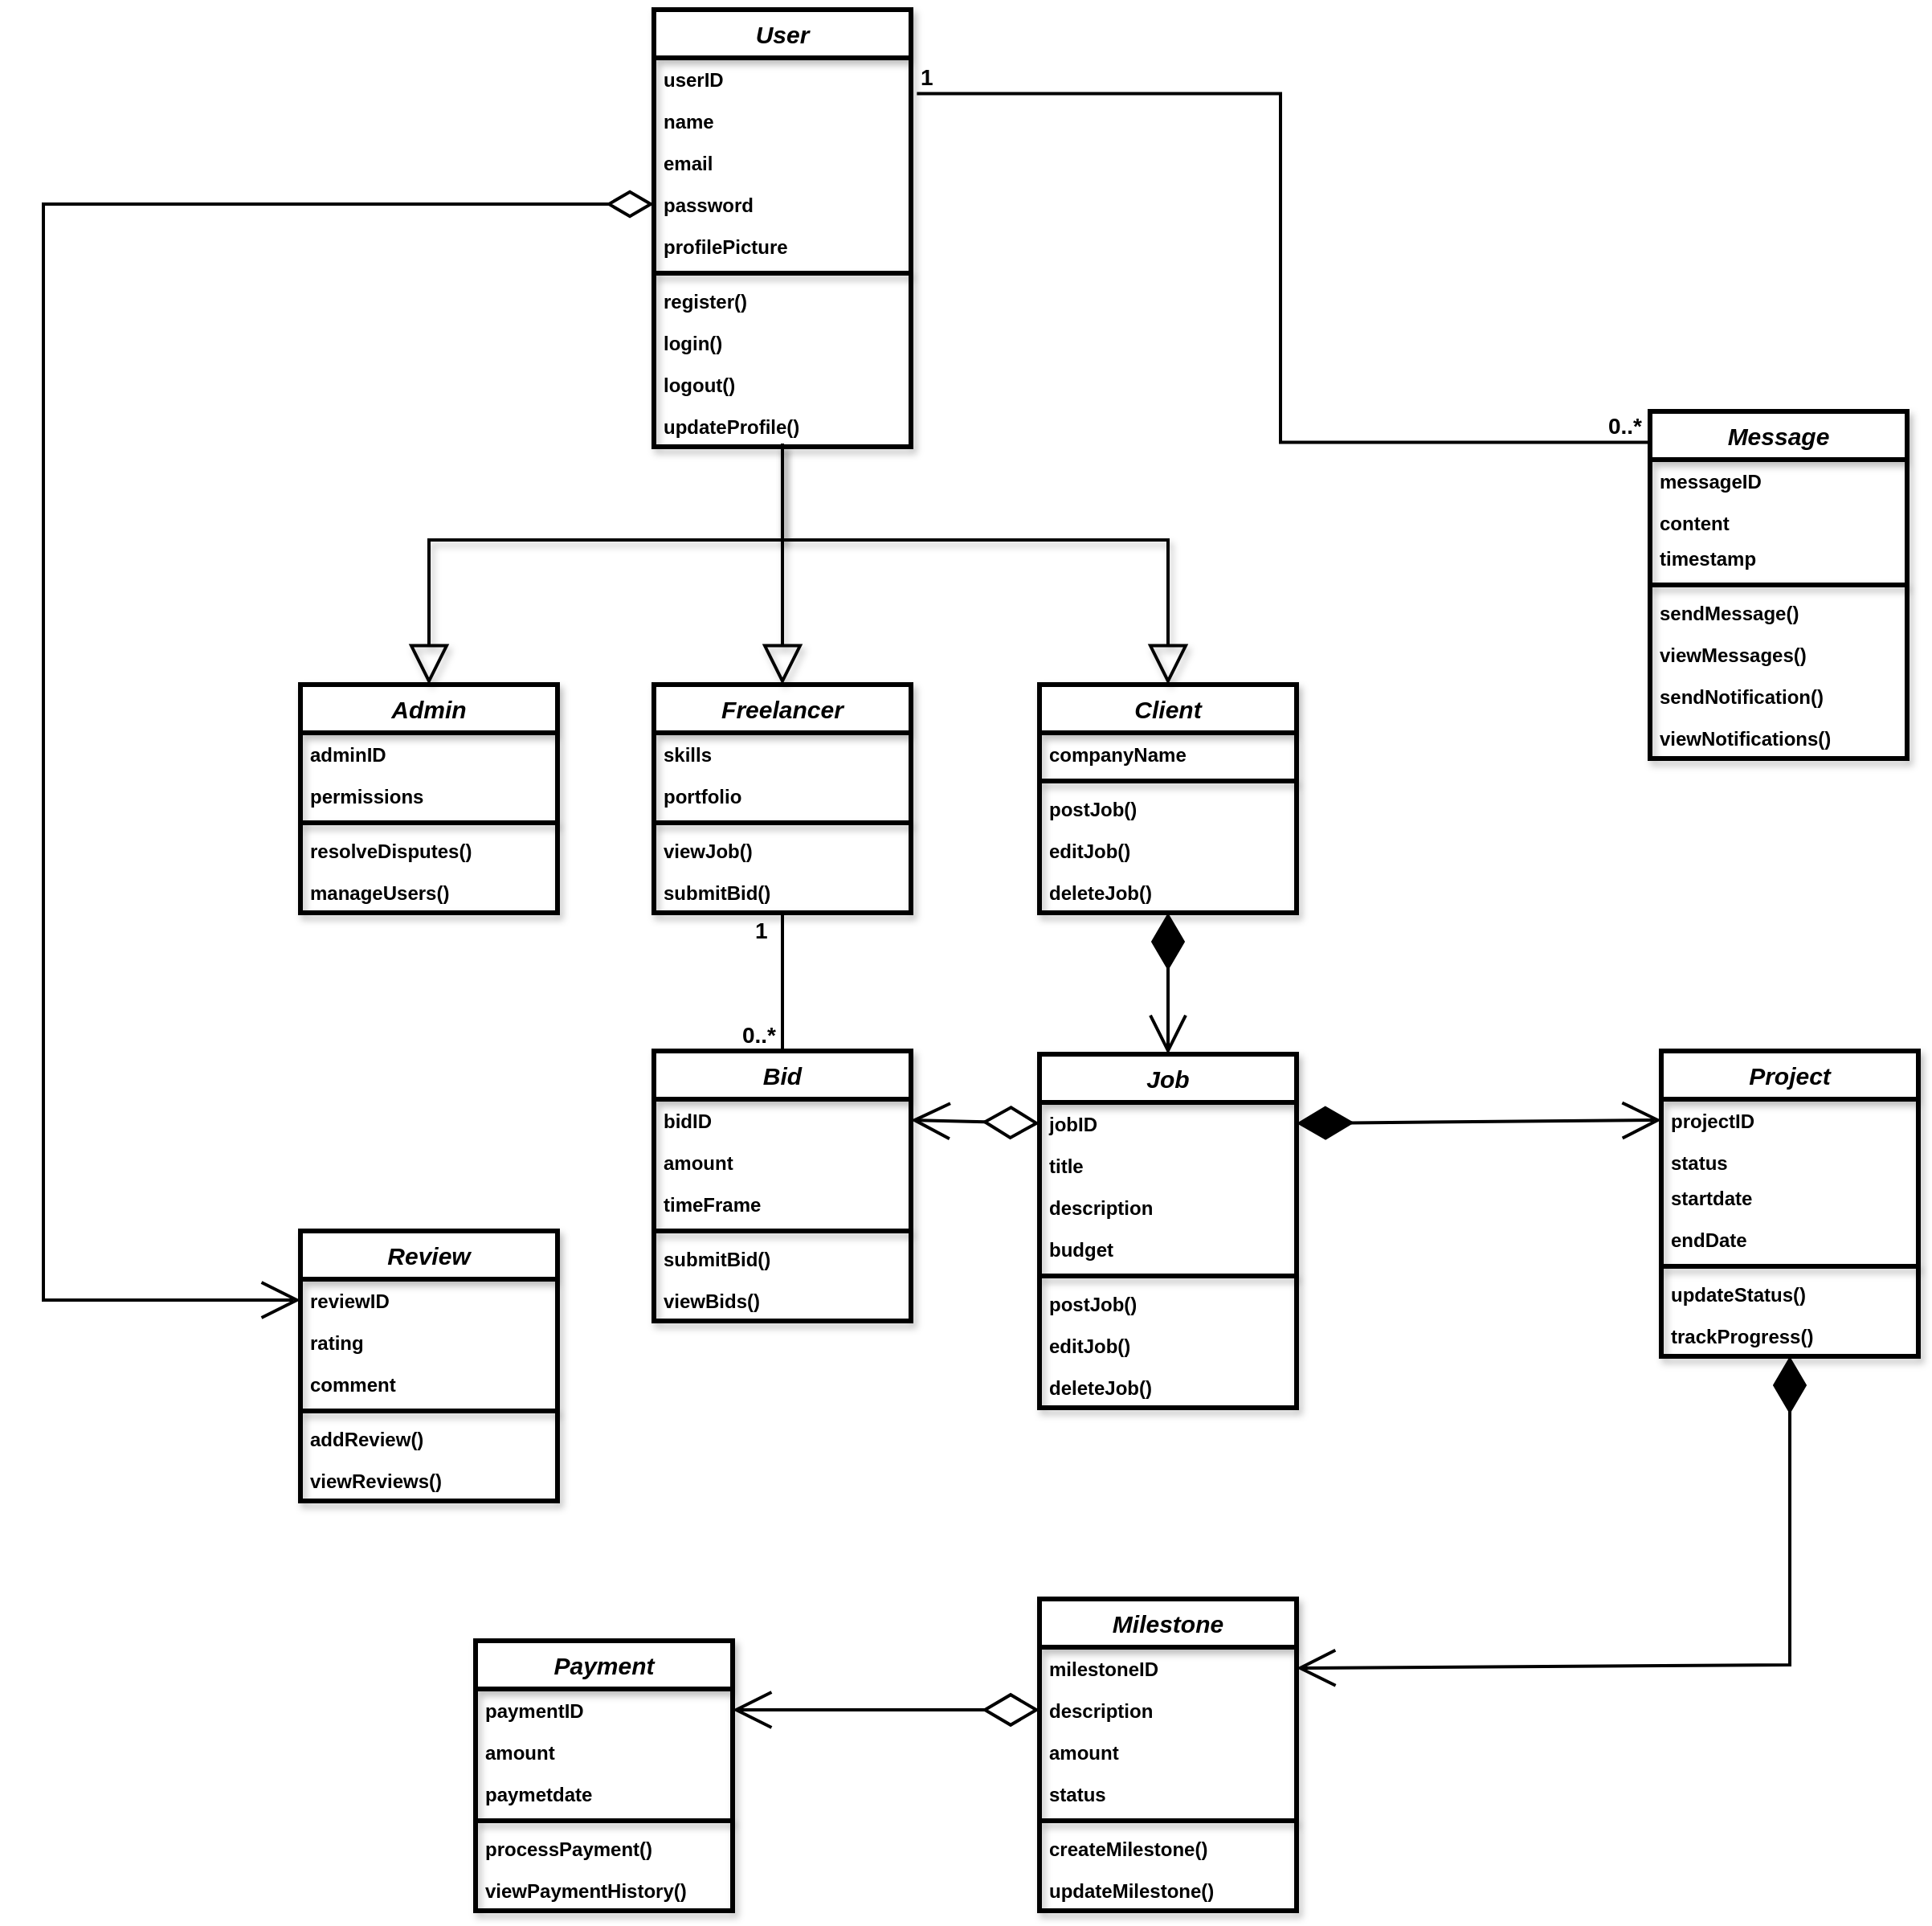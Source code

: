 <mxfile version="25.0.2">
  <diagram id="C5RBs43oDa-KdzZeNtuy" name="Page-1">
    <mxGraphModel dx="3384" dy="2689" grid="1" gridSize="10" guides="1" tooltips="1" connect="1" arrows="1" fold="1" page="1" pageScale="1" pageWidth="827" pageHeight="1169" math="0" shadow="0">
      <root>
        <mxCell id="WIyWlLk6GJQsqaUBKTNV-0" />
        <mxCell id="WIyWlLk6GJQsqaUBKTNV-1" parent="WIyWlLk6GJQsqaUBKTNV-0" />
        <mxCell id="zkfFHV4jXpPFQw0GAbJ--0" value="User" style="swimlane;fontStyle=3;align=center;verticalAlign=top;childLayout=stackLayout;horizontal=1;startSize=30;horizontalStack=0;resizeParent=1;resizeLast=0;collapsible=1;marginBottom=0;rounded=0;shadow=1;strokeWidth=3;fontSize=15;" parent="WIyWlLk6GJQsqaUBKTNV-1" vertex="1">
          <mxGeometry x="200" y="-50" width="160" height="272" as="geometry">
            <mxRectangle x="230" y="140" width="160" height="26" as="alternateBounds" />
          </mxGeometry>
        </mxCell>
        <mxCell id="zkfFHV4jXpPFQw0GAbJ--1" value="userID" style="text;align=left;verticalAlign=top;spacingLeft=4;spacingRight=4;overflow=hidden;rotatable=0;points=[[0,0.5],[1,0.5]];portConstraint=eastwest;fontStyle=1;strokeWidth=3;shadow=1;" parent="zkfFHV4jXpPFQw0GAbJ--0" vertex="1">
          <mxGeometry y="30" width="160" height="26" as="geometry" />
        </mxCell>
        <mxCell id="zkfFHV4jXpPFQw0GAbJ--2" value="name" style="text;align=left;verticalAlign=top;spacingLeft=4;spacingRight=4;overflow=hidden;rotatable=0;points=[[0,0.5],[1,0.5]];portConstraint=eastwest;rounded=0;shadow=1;html=0;fontStyle=1;strokeWidth=3;" parent="zkfFHV4jXpPFQw0GAbJ--0" vertex="1">
          <mxGeometry y="56" width="160" height="26" as="geometry" />
        </mxCell>
        <mxCell id="zkfFHV4jXpPFQw0GAbJ--3" value="email" style="text;align=left;verticalAlign=top;spacingLeft=4;spacingRight=4;overflow=hidden;rotatable=0;points=[[0,0.5],[1,0.5]];portConstraint=eastwest;rounded=0;shadow=1;html=0;fontStyle=1;strokeWidth=3;" parent="zkfFHV4jXpPFQw0GAbJ--0" vertex="1">
          <mxGeometry y="82" width="160" height="26" as="geometry" />
        </mxCell>
        <mxCell id="zkfFHV4jXpPFQw0GAbJ--5" value="password" style="text;align=left;verticalAlign=top;spacingLeft=4;spacingRight=4;overflow=hidden;rotatable=0;points=[[0,0.5],[1,0.5]];portConstraint=eastwest;fontStyle=1;strokeWidth=3;shadow=1;" parent="zkfFHV4jXpPFQw0GAbJ--0" vertex="1">
          <mxGeometry y="108" width="160" height="26" as="geometry" />
        </mxCell>
        <mxCell id="Tsr7F3-Kj0ban9-PMpcI-66" value="profilePicture" style="text;align=left;verticalAlign=top;spacingLeft=4;spacingRight=4;overflow=hidden;rotatable=0;points=[[0,0.5],[1,0.5]];portConstraint=eastwest;rounded=0;shadow=1;html=0;fontStyle=1;strokeWidth=3;" parent="zkfFHV4jXpPFQw0GAbJ--0" vertex="1">
          <mxGeometry y="134" width="160" height="26" as="geometry" />
        </mxCell>
        <mxCell id="zkfFHV4jXpPFQw0GAbJ--4" value="" style="line;html=1;strokeWidth=3;align=left;verticalAlign=middle;spacingTop=-1;spacingLeft=3;spacingRight=3;rotatable=0;labelPosition=right;points=[];portConstraint=eastwest;shadow=1;" parent="zkfFHV4jXpPFQw0GAbJ--0" vertex="1">
          <mxGeometry y="160" width="160" height="8" as="geometry" />
        </mxCell>
        <mxCell id="Tsr7F3-Kj0ban9-PMpcI-67" value="register()" style="text;align=left;verticalAlign=top;spacingLeft=4;spacingRight=4;overflow=hidden;rotatable=0;points=[[0,0.5],[1,0.5]];portConstraint=eastwest;rounded=0;shadow=1;html=0;fontStyle=1;strokeWidth=3;" parent="zkfFHV4jXpPFQw0GAbJ--0" vertex="1">
          <mxGeometry y="168" width="160" height="26" as="geometry" />
        </mxCell>
        <mxCell id="Tsr7F3-Kj0ban9-PMpcI-68" value="login()" style="text;align=left;verticalAlign=top;spacingLeft=4;spacingRight=4;overflow=hidden;rotatable=0;points=[[0,0.5],[1,0.5]];portConstraint=eastwest;rounded=0;shadow=1;html=0;fontStyle=1;strokeWidth=3;" parent="zkfFHV4jXpPFQw0GAbJ--0" vertex="1">
          <mxGeometry y="194" width="160" height="26" as="geometry" />
        </mxCell>
        <mxCell id="Tsr7F3-Kj0ban9-PMpcI-69" value="logout()" style="text;align=left;verticalAlign=top;spacingLeft=4;spacingRight=4;overflow=hidden;rotatable=0;points=[[0,0.5],[1,0.5]];portConstraint=eastwest;rounded=0;shadow=1;html=0;fontStyle=1;strokeWidth=3;" parent="zkfFHV4jXpPFQw0GAbJ--0" vertex="1">
          <mxGeometry y="220" width="160" height="26" as="geometry" />
        </mxCell>
        <mxCell id="Tsr7F3-Kj0ban9-PMpcI-70" value="updateProfile()" style="text;align=left;verticalAlign=top;spacingLeft=4;spacingRight=4;overflow=hidden;rotatable=0;points=[[0,0.5],[1,0.5]];portConstraint=eastwest;rounded=0;shadow=1;html=0;fontStyle=1;strokeWidth=3;" parent="zkfFHV4jXpPFQw0GAbJ--0" vertex="1">
          <mxGeometry y="246" width="160" height="26" as="geometry" />
        </mxCell>
        <mxCell id="Tsr7F3-Kj0ban9-PMpcI-6" value="Payment" style="swimlane;fontStyle=3;align=center;verticalAlign=top;childLayout=stackLayout;horizontal=1;startSize=30;horizontalStack=0;resizeParent=1;resizeLast=0;collapsible=1;marginBottom=0;rounded=0;shadow=1;strokeWidth=3;fontSize=15;" parent="WIyWlLk6GJQsqaUBKTNV-1" vertex="1">
          <mxGeometry x="89" y="965" width="160" height="168" as="geometry">
            <mxRectangle x="230" y="140" width="160" height="26" as="alternateBounds" />
          </mxGeometry>
        </mxCell>
        <mxCell id="Tsr7F3-Kj0ban9-PMpcI-7" value="paymentID" style="text;align=left;verticalAlign=top;spacingLeft=4;spacingRight=4;overflow=hidden;rotatable=0;points=[[0,0.5],[1,0.5]];portConstraint=eastwest;fontStyle=1;strokeWidth=3;shadow=1;" parent="Tsr7F3-Kj0ban9-PMpcI-6" vertex="1">
          <mxGeometry y="30" width="160" height="26" as="geometry" />
        </mxCell>
        <mxCell id="Tsr7F3-Kj0ban9-PMpcI-8" value="amount" style="text;align=left;verticalAlign=top;spacingLeft=4;spacingRight=4;overflow=hidden;rotatable=0;points=[[0,0.5],[1,0.5]];portConstraint=eastwest;rounded=0;shadow=1;html=0;fontStyle=1;strokeWidth=3;" parent="Tsr7F3-Kj0ban9-PMpcI-6" vertex="1">
          <mxGeometry y="56" width="160" height="26" as="geometry" />
        </mxCell>
        <mxCell id="Tsr7F3-Kj0ban9-PMpcI-9" value="paymetdate" style="text;align=left;verticalAlign=top;spacingLeft=4;spacingRight=4;overflow=hidden;rotatable=0;points=[[0,0.5],[1,0.5]];portConstraint=eastwest;rounded=0;shadow=1;html=0;fontStyle=1;strokeWidth=3;" parent="Tsr7F3-Kj0ban9-PMpcI-6" vertex="1">
          <mxGeometry y="82" width="160" height="26" as="geometry" />
        </mxCell>
        <mxCell id="Tsr7F3-Kj0ban9-PMpcI-10" value="" style="line;html=1;strokeWidth=3;align=left;verticalAlign=middle;spacingTop=-1;spacingLeft=3;spacingRight=3;rotatable=0;labelPosition=right;points=[];portConstraint=eastwest;shadow=1;" parent="Tsr7F3-Kj0ban9-PMpcI-6" vertex="1">
          <mxGeometry y="108" width="160" height="8" as="geometry" />
        </mxCell>
        <mxCell id="Tsr7F3-Kj0ban9-PMpcI-11" value="processPayment()" style="text;align=left;verticalAlign=top;spacingLeft=4;spacingRight=4;overflow=hidden;rotatable=0;points=[[0,0.5],[1,0.5]];portConstraint=eastwest;fontStyle=1;strokeWidth=3;shadow=1;" parent="Tsr7F3-Kj0ban9-PMpcI-6" vertex="1">
          <mxGeometry y="116" width="160" height="26" as="geometry" />
        </mxCell>
        <mxCell id="u6o79oC2BUNxlyuAaCUq-6" value="viewPaymentHistory()" style="text;align=left;verticalAlign=top;spacingLeft=4;spacingRight=4;overflow=hidden;rotatable=0;points=[[0,0.5],[1,0.5]];portConstraint=eastwest;fontStyle=1;strokeWidth=3;shadow=1;" vertex="1" parent="Tsr7F3-Kj0ban9-PMpcI-6">
          <mxGeometry y="142" width="160" height="26" as="geometry" />
        </mxCell>
        <mxCell id="Tsr7F3-Kj0ban9-PMpcI-12" value="Milestone" style="swimlane;fontStyle=3;align=center;verticalAlign=top;childLayout=stackLayout;horizontal=1;startSize=30;horizontalStack=0;resizeParent=1;resizeLast=0;collapsible=1;marginBottom=0;rounded=0;shadow=1;strokeWidth=3;fontSize=15;" parent="WIyWlLk6GJQsqaUBKTNV-1" vertex="1">
          <mxGeometry x="440" y="939" width="160" height="194" as="geometry">
            <mxRectangle x="230" y="140" width="160" height="26" as="alternateBounds" />
          </mxGeometry>
        </mxCell>
        <mxCell id="Tsr7F3-Kj0ban9-PMpcI-13" value="milestoneID" style="text;align=left;verticalAlign=top;spacingLeft=4;spacingRight=4;overflow=hidden;rotatable=0;points=[[0,0.5],[1,0.5]];portConstraint=eastwest;fontStyle=1;strokeWidth=3;shadow=1;" parent="Tsr7F3-Kj0ban9-PMpcI-12" vertex="1">
          <mxGeometry y="30" width="160" height="26" as="geometry" />
        </mxCell>
        <mxCell id="Tsr7F3-Kj0ban9-PMpcI-14" value="description" style="text;align=left;verticalAlign=top;spacingLeft=4;spacingRight=4;overflow=hidden;rotatable=0;points=[[0,0.5],[1,0.5]];portConstraint=eastwest;rounded=0;shadow=1;html=0;fontStyle=1;strokeWidth=3;" parent="Tsr7F3-Kj0ban9-PMpcI-12" vertex="1">
          <mxGeometry y="56" width="160" height="26" as="geometry" />
        </mxCell>
        <mxCell id="Tsr7F3-Kj0ban9-PMpcI-15" value="amount" style="text;align=left;verticalAlign=top;spacingLeft=4;spacingRight=4;overflow=hidden;rotatable=0;points=[[0,0.5],[1,0.5]];portConstraint=eastwest;rounded=0;shadow=1;html=0;fontStyle=1;strokeWidth=3;" parent="Tsr7F3-Kj0ban9-PMpcI-12" vertex="1">
          <mxGeometry y="82" width="160" height="26" as="geometry" />
        </mxCell>
        <mxCell id="Tsr7F3-Kj0ban9-PMpcI-17" value="status" style="text;align=left;verticalAlign=top;spacingLeft=4;spacingRight=4;overflow=hidden;rotatable=0;points=[[0,0.5],[1,0.5]];portConstraint=eastwest;fontStyle=1;strokeWidth=3;shadow=1;" parent="Tsr7F3-Kj0ban9-PMpcI-12" vertex="1">
          <mxGeometry y="108" width="160" height="26" as="geometry" />
        </mxCell>
        <mxCell id="Tsr7F3-Kj0ban9-PMpcI-16" value="" style="line;html=1;strokeWidth=3;align=left;verticalAlign=middle;spacingTop=-1;spacingLeft=3;spacingRight=3;rotatable=0;labelPosition=right;points=[];portConstraint=eastwest;shadow=1;" parent="Tsr7F3-Kj0ban9-PMpcI-12" vertex="1">
          <mxGeometry y="134" width="160" height="8" as="geometry" />
        </mxCell>
        <mxCell id="u6o79oC2BUNxlyuAaCUq-4" value="createMilestone()" style="text;align=left;verticalAlign=top;spacingLeft=4;spacingRight=4;overflow=hidden;rotatable=0;points=[[0,0.5],[1,0.5]];portConstraint=eastwest;rounded=0;shadow=1;html=0;fontStyle=1;strokeWidth=3;" vertex="1" parent="Tsr7F3-Kj0ban9-PMpcI-12">
          <mxGeometry y="142" width="160" height="26" as="geometry" />
        </mxCell>
        <mxCell id="u6o79oC2BUNxlyuAaCUq-5" value="updateMilestone()" style="text;align=left;verticalAlign=top;spacingLeft=4;spacingRight=4;overflow=hidden;rotatable=0;points=[[0,0.5],[1,0.5]];portConstraint=eastwest;rounded=0;shadow=1;html=0;fontStyle=1;strokeWidth=3;" vertex="1" parent="Tsr7F3-Kj0ban9-PMpcI-12">
          <mxGeometry y="168" width="160" height="26" as="geometry" />
        </mxCell>
        <mxCell id="Tsr7F3-Kj0ban9-PMpcI-24" value="Bid" style="swimlane;fontStyle=3;align=center;verticalAlign=top;childLayout=stackLayout;horizontal=1;startSize=30;horizontalStack=0;resizeParent=1;resizeLast=0;collapsible=1;marginBottom=0;rounded=0;shadow=1;strokeWidth=3;fontSize=15;" parent="WIyWlLk6GJQsqaUBKTNV-1" vertex="1">
          <mxGeometry x="200" y="598" width="160" height="168" as="geometry">
            <mxRectangle x="230" y="140" width="160" height="26" as="alternateBounds" />
          </mxGeometry>
        </mxCell>
        <mxCell id="Tsr7F3-Kj0ban9-PMpcI-25" value="bidID" style="text;align=left;verticalAlign=top;spacingLeft=4;spacingRight=4;overflow=hidden;rotatable=0;points=[[0,0.5],[1,0.5]];portConstraint=eastwest;fontStyle=1;strokeWidth=3;shadow=1;" parent="Tsr7F3-Kj0ban9-PMpcI-24" vertex="1">
          <mxGeometry y="30" width="160" height="26" as="geometry" />
        </mxCell>
        <mxCell id="Tsr7F3-Kj0ban9-PMpcI-26" value="amount" style="text;align=left;verticalAlign=top;spacingLeft=4;spacingRight=4;overflow=hidden;rotatable=0;points=[[0,0.5],[1,0.5]];portConstraint=eastwest;rounded=0;shadow=1;html=0;fontStyle=1;strokeWidth=3;" parent="Tsr7F3-Kj0ban9-PMpcI-24" vertex="1">
          <mxGeometry y="56" width="160" height="26" as="geometry" />
        </mxCell>
        <mxCell id="Tsr7F3-Kj0ban9-PMpcI-27" value="timeFrame" style="text;align=left;verticalAlign=top;spacingLeft=4;spacingRight=4;overflow=hidden;rotatable=0;points=[[0,0.5],[1,0.5]];portConstraint=eastwest;rounded=0;shadow=1;html=0;fontStyle=1;strokeWidth=3;" parent="Tsr7F3-Kj0ban9-PMpcI-24" vertex="1">
          <mxGeometry y="82" width="160" height="26" as="geometry" />
        </mxCell>
        <mxCell id="Tsr7F3-Kj0ban9-PMpcI-28" value="" style="line;html=1;strokeWidth=3;align=left;verticalAlign=middle;spacingTop=-1;spacingLeft=3;spacingRight=3;rotatable=0;labelPosition=right;points=[];portConstraint=eastwest;shadow=1;" parent="Tsr7F3-Kj0ban9-PMpcI-24" vertex="1">
          <mxGeometry y="108" width="160" height="8" as="geometry" />
        </mxCell>
        <mxCell id="Tsr7F3-Kj0ban9-PMpcI-29" value="submitBid()" style="text;align=left;verticalAlign=top;spacingLeft=4;spacingRight=4;overflow=hidden;rotatable=0;points=[[0,0.5],[1,0.5]];portConstraint=eastwest;fontStyle=1;strokeWidth=3;shadow=1;" parent="Tsr7F3-Kj0ban9-PMpcI-24" vertex="1">
          <mxGeometry y="116" width="160" height="26" as="geometry" />
        </mxCell>
        <mxCell id="u6o79oC2BUNxlyuAaCUq-0" value="viewBids()" style="text;align=left;verticalAlign=top;spacingLeft=4;spacingRight=4;overflow=hidden;rotatable=0;points=[[0,0.5],[1,0.5]];portConstraint=eastwest;fontStyle=1;strokeWidth=3;shadow=1;" vertex="1" parent="Tsr7F3-Kj0ban9-PMpcI-24">
          <mxGeometry y="142" width="160" height="26" as="geometry" />
        </mxCell>
        <mxCell id="Tsr7F3-Kj0ban9-PMpcI-30" value="Job" style="swimlane;fontStyle=3;align=center;verticalAlign=top;childLayout=stackLayout;horizontal=1;startSize=30;horizontalStack=0;resizeParent=1;resizeLast=0;collapsible=1;marginBottom=0;rounded=0;shadow=1;strokeWidth=3;fontSize=15;" parent="WIyWlLk6GJQsqaUBKTNV-1" vertex="1">
          <mxGeometry x="440" y="600" width="160" height="220" as="geometry">
            <mxRectangle x="230" y="140" width="160" height="26" as="alternateBounds" />
          </mxGeometry>
        </mxCell>
        <mxCell id="Tsr7F3-Kj0ban9-PMpcI-31" value="jobID" style="text;align=left;verticalAlign=top;spacingLeft=4;spacingRight=4;overflow=hidden;rotatable=0;points=[[0,0.5],[1,0.5]];portConstraint=eastwest;fontStyle=1;strokeWidth=3;shadow=1;" parent="Tsr7F3-Kj0ban9-PMpcI-30" vertex="1">
          <mxGeometry y="30" width="160" height="26" as="geometry" />
        </mxCell>
        <mxCell id="Tsr7F3-Kj0ban9-PMpcI-32" value="title" style="text;align=left;verticalAlign=top;spacingLeft=4;spacingRight=4;overflow=hidden;rotatable=0;points=[[0,0.5],[1,0.5]];portConstraint=eastwest;rounded=0;shadow=1;html=0;fontStyle=1;strokeWidth=3;" parent="Tsr7F3-Kj0ban9-PMpcI-30" vertex="1">
          <mxGeometry y="56" width="160" height="26" as="geometry" />
        </mxCell>
        <mxCell id="Tsr7F3-Kj0ban9-PMpcI-33" value="description" style="text;align=left;verticalAlign=top;spacingLeft=4;spacingRight=4;overflow=hidden;rotatable=0;points=[[0,0.5],[1,0.5]];portConstraint=eastwest;rounded=0;shadow=1;html=0;fontStyle=1;strokeWidth=3;" parent="Tsr7F3-Kj0ban9-PMpcI-30" vertex="1">
          <mxGeometry y="82" width="160" height="26" as="geometry" />
        </mxCell>
        <mxCell id="Tsr7F3-Kj0ban9-PMpcI-35" value="budget" style="text;align=left;verticalAlign=top;spacingLeft=4;spacingRight=4;overflow=hidden;rotatable=0;points=[[0,0.5],[1,0.5]];portConstraint=eastwest;fontStyle=1;strokeWidth=3;shadow=1;" parent="Tsr7F3-Kj0ban9-PMpcI-30" vertex="1">
          <mxGeometry y="108" width="160" height="26" as="geometry" />
        </mxCell>
        <mxCell id="Tsr7F3-Kj0ban9-PMpcI-34" value="" style="line;html=1;strokeWidth=3;align=left;verticalAlign=middle;spacingTop=-1;spacingLeft=3;spacingRight=3;rotatable=0;labelPosition=right;points=[];portConstraint=eastwest;shadow=1;" parent="Tsr7F3-Kj0ban9-PMpcI-30" vertex="1">
          <mxGeometry y="134" width="160" height="8" as="geometry" />
        </mxCell>
        <mxCell id="Tsr7F3-Kj0ban9-PMpcI-80" value="postJob()" style="text;align=left;verticalAlign=top;spacingLeft=4;spacingRight=4;overflow=hidden;rotatable=0;points=[[0,0.5],[1,0.5]];portConstraint=eastwest;rounded=0;shadow=1;html=0;fontStyle=1;strokeWidth=3;" parent="Tsr7F3-Kj0ban9-PMpcI-30" vertex="1">
          <mxGeometry y="142" width="160" height="26" as="geometry" />
        </mxCell>
        <mxCell id="Tsr7F3-Kj0ban9-PMpcI-81" value="editJob()" style="text;align=left;verticalAlign=top;spacingLeft=4;spacingRight=4;overflow=hidden;rotatable=0;points=[[0,0.5],[1,0.5]];portConstraint=eastwest;rounded=0;shadow=1;html=0;fontStyle=1;strokeWidth=3;" parent="Tsr7F3-Kj0ban9-PMpcI-30" vertex="1">
          <mxGeometry y="168" width="160" height="26" as="geometry" />
        </mxCell>
        <mxCell id="Tsr7F3-Kj0ban9-PMpcI-82" value="deleteJob()" style="text;align=left;verticalAlign=top;spacingLeft=4;spacingRight=4;overflow=hidden;rotatable=0;points=[[0,0.5],[1,0.5]];portConstraint=eastwest;rounded=0;shadow=1;html=0;fontStyle=1;strokeWidth=3;" parent="Tsr7F3-Kj0ban9-PMpcI-30" vertex="1">
          <mxGeometry y="194" width="160" height="26" as="geometry" />
        </mxCell>
        <mxCell id="Tsr7F3-Kj0ban9-PMpcI-36" value="Review" style="swimlane;fontStyle=3;align=center;verticalAlign=top;childLayout=stackLayout;horizontal=1;startSize=30;horizontalStack=0;resizeParent=1;resizeLast=0;collapsible=1;marginBottom=0;rounded=0;shadow=1;strokeWidth=3;fontSize=15;" parent="WIyWlLk6GJQsqaUBKTNV-1" vertex="1">
          <mxGeometry x="-20" y="710" width="160" height="168" as="geometry">
            <mxRectangle x="230" y="140" width="160" height="26" as="alternateBounds" />
          </mxGeometry>
        </mxCell>
        <mxCell id="Tsr7F3-Kj0ban9-PMpcI-37" value="reviewID" style="text;align=left;verticalAlign=top;spacingLeft=4;spacingRight=4;overflow=hidden;rotatable=0;points=[[0,0.5],[1,0.5]];portConstraint=eastwest;fontStyle=1;strokeWidth=3;shadow=1;" parent="Tsr7F3-Kj0ban9-PMpcI-36" vertex="1">
          <mxGeometry y="30" width="160" height="26" as="geometry" />
        </mxCell>
        <mxCell id="Tsr7F3-Kj0ban9-PMpcI-38" value="rating" style="text;align=left;verticalAlign=top;spacingLeft=4;spacingRight=4;overflow=hidden;rotatable=0;points=[[0,0.5],[1,0.5]];portConstraint=eastwest;rounded=0;shadow=1;html=0;fontStyle=1;strokeWidth=3;" parent="Tsr7F3-Kj0ban9-PMpcI-36" vertex="1">
          <mxGeometry y="56" width="160" height="26" as="geometry" />
        </mxCell>
        <mxCell id="Tsr7F3-Kj0ban9-PMpcI-39" value="comment" style="text;align=left;verticalAlign=top;spacingLeft=4;spacingRight=4;overflow=hidden;rotatable=0;points=[[0,0.5],[1,0.5]];portConstraint=eastwest;rounded=0;shadow=1;html=0;fontStyle=1;strokeWidth=3;" parent="Tsr7F3-Kj0ban9-PMpcI-36" vertex="1">
          <mxGeometry y="82" width="160" height="26" as="geometry" />
        </mxCell>
        <mxCell id="Tsr7F3-Kj0ban9-PMpcI-40" value="" style="line;html=1;strokeWidth=3;align=left;verticalAlign=middle;spacingTop=-1;spacingLeft=3;spacingRight=3;rotatable=0;labelPosition=right;points=[];portConstraint=eastwest;shadow=1;" parent="Tsr7F3-Kj0ban9-PMpcI-36" vertex="1">
          <mxGeometry y="108" width="160" height="8" as="geometry" />
        </mxCell>
        <mxCell id="Tsr7F3-Kj0ban9-PMpcI-41" value="addReview()" style="text;align=left;verticalAlign=top;spacingLeft=4;spacingRight=4;overflow=hidden;rotatable=0;points=[[0,0.5],[1,0.5]];portConstraint=eastwest;fontStyle=1;strokeWidth=3;shadow=1;" parent="Tsr7F3-Kj0ban9-PMpcI-36" vertex="1">
          <mxGeometry y="116" width="160" height="26" as="geometry" />
        </mxCell>
        <mxCell id="Tsr7F3-Kj0ban9-PMpcI-79" value="viewReviews()" style="text;align=left;verticalAlign=top;spacingLeft=4;spacingRight=4;overflow=hidden;rotatable=0;points=[[0,0.5],[1,0.5]];portConstraint=eastwest;fontStyle=1;strokeWidth=3;shadow=1;" parent="Tsr7F3-Kj0ban9-PMpcI-36" vertex="1">
          <mxGeometry y="142" width="160" height="26" as="geometry" />
        </mxCell>
        <mxCell id="Tsr7F3-Kj0ban9-PMpcI-42" value="Message" style="swimlane;fontStyle=3;align=center;verticalAlign=top;childLayout=stackLayout;horizontal=1;startSize=30;horizontalStack=0;resizeParent=1;resizeLast=0;collapsible=1;marginBottom=0;rounded=0;shadow=1;strokeWidth=3;fontSize=15;" parent="WIyWlLk6GJQsqaUBKTNV-1" vertex="1">
          <mxGeometry x="820" y="200" width="160" height="216" as="geometry">
            <mxRectangle x="230" y="140" width="160" height="26" as="alternateBounds" />
          </mxGeometry>
        </mxCell>
        <mxCell id="Tsr7F3-Kj0ban9-PMpcI-43" value="messageID" style="text;align=left;verticalAlign=top;spacingLeft=4;spacingRight=4;overflow=hidden;rotatable=0;points=[[0,0.5],[1,0.5]];portConstraint=eastwest;fontStyle=1;strokeWidth=3;shadow=1;" parent="Tsr7F3-Kj0ban9-PMpcI-42" vertex="1">
          <mxGeometry y="30" width="160" height="26" as="geometry" />
        </mxCell>
        <mxCell id="Tsr7F3-Kj0ban9-PMpcI-47" value="content" style="text;align=left;verticalAlign=top;spacingLeft=4;spacingRight=4;overflow=hidden;rotatable=0;points=[[0,0.5],[1,0.5]];portConstraint=eastwest;fontStyle=1;strokeWidth=3;shadow=1;" parent="Tsr7F3-Kj0ban9-PMpcI-42" vertex="1">
          <mxGeometry y="56" width="160" height="22" as="geometry" />
        </mxCell>
        <mxCell id="Tsr7F3-Kj0ban9-PMpcI-76" value="timestamp" style="text;align=left;verticalAlign=top;spacingLeft=4;spacingRight=4;overflow=hidden;rotatable=0;points=[[0,0.5],[1,0.5]];portConstraint=eastwest;rounded=0;shadow=1;html=0;fontStyle=1;strokeWidth=3;" parent="Tsr7F3-Kj0ban9-PMpcI-42" vertex="1">
          <mxGeometry y="78" width="160" height="26" as="geometry" />
        </mxCell>
        <mxCell id="Tsr7F3-Kj0ban9-PMpcI-46" value="" style="line;html=1;strokeWidth=3;align=left;verticalAlign=middle;spacingTop=-1;spacingLeft=3;spacingRight=3;rotatable=0;labelPosition=right;points=[];portConstraint=eastwest;shadow=1;" parent="Tsr7F3-Kj0ban9-PMpcI-42" vertex="1">
          <mxGeometry y="104" width="160" height="8" as="geometry" />
        </mxCell>
        <mxCell id="Tsr7F3-Kj0ban9-PMpcI-77" value="sendMessage()" style="text;align=left;verticalAlign=top;spacingLeft=4;spacingRight=4;overflow=hidden;rotatable=0;points=[[0,0.5],[1,0.5]];portConstraint=eastwest;rounded=0;shadow=1;html=0;fontStyle=1;strokeWidth=3;" parent="Tsr7F3-Kj0ban9-PMpcI-42" vertex="1">
          <mxGeometry y="112" width="160" height="26" as="geometry" />
        </mxCell>
        <mxCell id="Tsr7F3-Kj0ban9-PMpcI-78" value="viewMessages()" style="text;align=left;verticalAlign=top;spacingLeft=4;spacingRight=4;overflow=hidden;rotatable=0;points=[[0,0.5],[1,0.5]];portConstraint=eastwest;rounded=0;shadow=1;html=0;fontStyle=1;strokeWidth=3;" parent="Tsr7F3-Kj0ban9-PMpcI-42" vertex="1">
          <mxGeometry y="138" width="160" height="26" as="geometry" />
        </mxCell>
        <mxCell id="u6o79oC2BUNxlyuAaCUq-7" value="sendNotification()" style="text;align=left;verticalAlign=top;spacingLeft=4;spacingRight=4;overflow=hidden;rotatable=0;points=[[0,0.5],[1,0.5]];portConstraint=eastwest;rounded=0;shadow=1;html=0;fontStyle=1;strokeWidth=3;" vertex="1" parent="Tsr7F3-Kj0ban9-PMpcI-42">
          <mxGeometry y="164" width="160" height="26" as="geometry" />
        </mxCell>
        <mxCell id="u6o79oC2BUNxlyuAaCUq-8" value="viewNotifications()" style="text;align=left;verticalAlign=top;spacingLeft=4;spacingRight=4;overflow=hidden;rotatable=0;points=[[0,0.5],[1,0.5]];portConstraint=eastwest;rounded=0;shadow=1;html=0;fontStyle=1;strokeWidth=3;" vertex="1" parent="Tsr7F3-Kj0ban9-PMpcI-42">
          <mxGeometry y="190" width="160" height="26" as="geometry" />
        </mxCell>
        <mxCell id="Tsr7F3-Kj0ban9-PMpcI-48" value="Admin" style="swimlane;fontStyle=3;align=center;verticalAlign=top;childLayout=stackLayout;horizontal=1;startSize=30;horizontalStack=0;resizeParent=1;resizeLast=0;collapsible=1;marginBottom=0;rounded=0;shadow=1;strokeWidth=3;fontSize=15;" parent="WIyWlLk6GJQsqaUBKTNV-1" vertex="1">
          <mxGeometry x="-20" y="370" width="160" height="142" as="geometry">
            <mxRectangle x="230" y="140" width="160" height="26" as="alternateBounds" />
          </mxGeometry>
        </mxCell>
        <mxCell id="Tsr7F3-Kj0ban9-PMpcI-49" value="adminID" style="text;align=left;verticalAlign=top;spacingLeft=4;spacingRight=4;overflow=hidden;rotatable=0;points=[[0,0.5],[1,0.5]];portConstraint=eastwest;fontStyle=1;strokeWidth=3;shadow=1;" parent="Tsr7F3-Kj0ban9-PMpcI-48" vertex="1">
          <mxGeometry y="30" width="160" height="26" as="geometry" />
        </mxCell>
        <mxCell id="Tsr7F3-Kj0ban9-PMpcI-50" value="permissions" style="text;align=left;verticalAlign=top;spacingLeft=4;spacingRight=4;overflow=hidden;rotatable=0;points=[[0,0.5],[1,0.5]];portConstraint=eastwest;rounded=0;shadow=1;html=0;fontStyle=1;strokeWidth=3;" parent="Tsr7F3-Kj0ban9-PMpcI-48" vertex="1">
          <mxGeometry y="56" width="160" height="26" as="geometry" />
        </mxCell>
        <mxCell id="Tsr7F3-Kj0ban9-PMpcI-52" value="" style="line;html=1;strokeWidth=3;align=left;verticalAlign=middle;spacingTop=-1;spacingLeft=3;spacingRight=3;rotatable=0;labelPosition=right;points=[];portConstraint=eastwest;shadow=1;" parent="Tsr7F3-Kj0ban9-PMpcI-48" vertex="1">
          <mxGeometry y="82" width="160" height="8" as="geometry" />
        </mxCell>
        <mxCell id="Tsr7F3-Kj0ban9-PMpcI-53" value="resolveDisputes()" style="text;align=left;verticalAlign=top;spacingLeft=4;spacingRight=4;overflow=hidden;rotatable=0;points=[[0,0.5],[1,0.5]];portConstraint=eastwest;fontStyle=1;strokeWidth=3;shadow=1;" parent="Tsr7F3-Kj0ban9-PMpcI-48" vertex="1">
          <mxGeometry y="90" width="160" height="26" as="geometry" />
        </mxCell>
        <mxCell id="Tsr7F3-Kj0ban9-PMpcI-75" value="manageUsers()" style="text;align=left;verticalAlign=top;spacingLeft=4;spacingRight=4;overflow=hidden;rotatable=0;points=[[0,0.5],[1,0.5]];portConstraint=eastwest;fontStyle=1;strokeWidth=3;shadow=1;" parent="Tsr7F3-Kj0ban9-PMpcI-48" vertex="1">
          <mxGeometry y="116" width="160" height="26" as="geometry" />
        </mxCell>
        <mxCell id="Tsr7F3-Kj0ban9-PMpcI-54" value="Freelancer" style="swimlane;fontStyle=3;align=center;verticalAlign=top;childLayout=stackLayout;horizontal=1;startSize=30;horizontalStack=0;resizeParent=1;resizeLast=0;collapsible=1;marginBottom=0;rounded=0;shadow=1;strokeWidth=3;fontSize=15;" parent="WIyWlLk6GJQsqaUBKTNV-1" vertex="1">
          <mxGeometry x="200" y="370" width="160" height="142" as="geometry">
            <mxRectangle x="230" y="140" width="160" height="26" as="alternateBounds" />
          </mxGeometry>
        </mxCell>
        <mxCell id="Tsr7F3-Kj0ban9-PMpcI-55" value="skills" style="text;align=left;verticalAlign=top;spacingLeft=4;spacingRight=4;overflow=hidden;rotatable=0;points=[[0,0.5],[1,0.5]];portConstraint=eastwest;fontStyle=1;strokeWidth=3;shadow=1;" parent="Tsr7F3-Kj0ban9-PMpcI-54" vertex="1">
          <mxGeometry y="30" width="160" height="26" as="geometry" />
        </mxCell>
        <mxCell id="Tsr7F3-Kj0ban9-PMpcI-56" value="portfolio" style="text;align=left;verticalAlign=top;spacingLeft=4;spacingRight=4;overflow=hidden;rotatable=0;points=[[0,0.5],[1,0.5]];portConstraint=eastwest;rounded=0;shadow=1;html=0;fontStyle=1;strokeWidth=3;" parent="Tsr7F3-Kj0ban9-PMpcI-54" vertex="1">
          <mxGeometry y="56" width="160" height="26" as="geometry" />
        </mxCell>
        <mxCell id="Tsr7F3-Kj0ban9-PMpcI-58" value="" style="line;html=1;strokeWidth=3;align=left;verticalAlign=middle;spacingTop=-1;spacingLeft=3;spacingRight=3;rotatable=0;labelPosition=right;points=[];portConstraint=eastwest;shadow=1;" parent="Tsr7F3-Kj0ban9-PMpcI-54" vertex="1">
          <mxGeometry y="82" width="160" height="8" as="geometry" />
        </mxCell>
        <mxCell id="Tsr7F3-Kj0ban9-PMpcI-59" value="viewJob()" style="text;align=left;verticalAlign=top;spacingLeft=4;spacingRight=4;overflow=hidden;rotatable=0;points=[[0,0.5],[1,0.5]];portConstraint=eastwest;fontStyle=1;strokeWidth=3;shadow=1;" parent="Tsr7F3-Kj0ban9-PMpcI-54" vertex="1">
          <mxGeometry y="90" width="160" height="26" as="geometry" />
        </mxCell>
        <mxCell id="Tsr7F3-Kj0ban9-PMpcI-74" value="submitBid()" style="text;align=left;verticalAlign=top;spacingLeft=4;spacingRight=4;overflow=hidden;rotatable=0;points=[[0,0.5],[1,0.5]];portConstraint=eastwest;fontStyle=1;strokeWidth=3;shadow=1;" parent="Tsr7F3-Kj0ban9-PMpcI-54" vertex="1">
          <mxGeometry y="116" width="160" height="26" as="geometry" />
        </mxCell>
        <mxCell id="Tsr7F3-Kj0ban9-PMpcI-60" value="Client" style="swimlane;fontStyle=3;align=center;verticalAlign=top;childLayout=stackLayout;horizontal=1;startSize=30;horizontalStack=0;resizeParent=1;resizeLast=0;collapsible=1;marginBottom=0;rounded=0;shadow=1;strokeWidth=3;fontSize=15;" parent="WIyWlLk6GJQsqaUBKTNV-1" vertex="1">
          <mxGeometry x="440" y="370" width="160" height="142" as="geometry">
            <mxRectangle x="230" y="140" width="160" height="26" as="alternateBounds" />
          </mxGeometry>
        </mxCell>
        <mxCell id="Tsr7F3-Kj0ban9-PMpcI-61" value="companyName" style="text;align=left;verticalAlign=top;spacingLeft=4;spacingRight=4;overflow=hidden;rotatable=0;points=[[0,0.5],[1,0.5]];portConstraint=eastwest;fontStyle=1;strokeWidth=3;shadow=1;" parent="Tsr7F3-Kj0ban9-PMpcI-60" vertex="1">
          <mxGeometry y="30" width="160" height="26" as="geometry" />
        </mxCell>
        <mxCell id="Tsr7F3-Kj0ban9-PMpcI-64" value="" style="line;html=1;strokeWidth=3;align=left;verticalAlign=middle;spacingTop=-1;spacingLeft=3;spacingRight=3;rotatable=0;labelPosition=right;points=[];portConstraint=eastwest;shadow=1;" parent="Tsr7F3-Kj0ban9-PMpcI-60" vertex="1">
          <mxGeometry y="56" width="160" height="8" as="geometry" />
        </mxCell>
        <mxCell id="Tsr7F3-Kj0ban9-PMpcI-65" value="postJob()" style="text;align=left;verticalAlign=top;spacingLeft=4;spacingRight=4;overflow=hidden;rotatable=0;points=[[0,0.5],[1,0.5]];portConstraint=eastwest;fontStyle=1;strokeWidth=3;shadow=1;" parent="Tsr7F3-Kj0ban9-PMpcI-60" vertex="1">
          <mxGeometry y="64" width="160" height="26" as="geometry" />
        </mxCell>
        <mxCell id="Tsr7F3-Kj0ban9-PMpcI-72" value="editJob()" style="text;align=left;verticalAlign=top;spacingLeft=4;spacingRight=4;overflow=hidden;rotatable=0;points=[[0,0.5],[1,0.5]];portConstraint=eastwest;fontStyle=1;strokeWidth=3;shadow=1;" parent="Tsr7F3-Kj0ban9-PMpcI-60" vertex="1">
          <mxGeometry y="90" width="160" height="26" as="geometry" />
        </mxCell>
        <mxCell id="Tsr7F3-Kj0ban9-PMpcI-73" value="deleteJob()" style="text;align=left;verticalAlign=top;spacingLeft=4;spacingRight=4;overflow=hidden;rotatable=0;points=[[0,0.5],[1,0.5]];portConstraint=eastwest;fontStyle=1;strokeWidth=3;shadow=1;" parent="Tsr7F3-Kj0ban9-PMpcI-60" vertex="1">
          <mxGeometry y="116" width="160" height="26" as="geometry" />
        </mxCell>
        <mxCell id="u6o79oC2BUNxlyuAaCUq-9" value="" style="endArrow=block;endSize=20;endFill=0;html=1;rounded=0;strokeWidth=2;shadow=1;entryX=0.5;entryY=0;entryDx=0;entryDy=0;exitX=0.5;exitY=1;exitDx=0;exitDy=0;" edge="1" parent="WIyWlLk6GJQsqaUBKTNV-1" source="zkfFHV4jXpPFQw0GAbJ--0" target="Tsr7F3-Kj0ban9-PMpcI-48">
          <mxGeometry width="160" relative="1" as="geometry">
            <mxPoint x="50" y="260" as="sourcePoint" />
            <mxPoint x="210" y="260" as="targetPoint" />
            <Array as="points">
              <mxPoint x="280" y="280" />
              <mxPoint x="60" y="280" />
            </Array>
          </mxGeometry>
        </mxCell>
        <mxCell id="u6o79oC2BUNxlyuAaCUq-12" value="" style="endArrow=block;endSize=20;endFill=0;html=1;rounded=0;strokeWidth=2;shadow=1;exitX=0.5;exitY=0.923;exitDx=0;exitDy=0;exitPerimeter=0;entryX=0.5;entryY=0;entryDx=0;entryDy=0;" edge="1" parent="WIyWlLk6GJQsqaUBKTNV-1" source="Tsr7F3-Kj0ban9-PMpcI-70" target="Tsr7F3-Kj0ban9-PMpcI-54">
          <mxGeometry width="160" relative="1" as="geometry">
            <mxPoint x="260" y="360" as="sourcePoint" />
            <mxPoint x="420" y="360" as="targetPoint" />
          </mxGeometry>
        </mxCell>
        <mxCell id="u6o79oC2BUNxlyuAaCUq-13" value="" style="endArrow=block;endSize=20;endFill=0;html=1;rounded=0;strokeWidth=2;shadow=1;exitX=0.5;exitY=0.923;exitDx=0;exitDy=0;exitPerimeter=0;entryX=0.5;entryY=0;entryDx=0;entryDy=0;" edge="1" parent="WIyWlLk6GJQsqaUBKTNV-1" source="Tsr7F3-Kj0ban9-PMpcI-70" target="Tsr7F3-Kj0ban9-PMpcI-60">
          <mxGeometry width="160" relative="1" as="geometry">
            <mxPoint x="270" y="370" as="sourcePoint" />
            <mxPoint x="430" y="370" as="targetPoint" />
            <Array as="points">
              <mxPoint x="280" y="280" />
              <mxPoint x="520" y="280" />
            </Array>
          </mxGeometry>
        </mxCell>
        <mxCell id="u6o79oC2BUNxlyuAaCUq-14" value="" style="endArrow=none;html=1;edgeStyle=orthogonalEdgeStyle;rounded=0;strokeWidth=2;fontStyle=1;exitX=1.023;exitY=-0.145;exitDx=0;exitDy=0;exitPerimeter=0;entryX=-0.006;entryY=0.089;entryDx=0;entryDy=0;entryPerimeter=0;" edge="1" parent="WIyWlLk6GJQsqaUBKTNV-1" source="zkfFHV4jXpPFQw0GAbJ--2" target="Tsr7F3-Kj0ban9-PMpcI-42">
          <mxGeometry relative="1" as="geometry">
            <mxPoint x="470" y="150" as="sourcePoint" />
            <mxPoint x="630" y="150" as="targetPoint" />
          </mxGeometry>
        </mxCell>
        <mxCell id="u6o79oC2BUNxlyuAaCUq-15" value="1" style="edgeLabel;resizable=0;html=1;align=left;verticalAlign=bottom;fontStyle=1;fontSize=14;labelBackgroundColor=none;" connectable="0" vertex="1" parent="u6o79oC2BUNxlyuAaCUq-14">
          <mxGeometry x="-1" relative="1" as="geometry" />
        </mxCell>
        <mxCell id="u6o79oC2BUNxlyuAaCUq-16" value="0..*" style="edgeLabel;resizable=0;html=1;align=right;verticalAlign=bottom;labelBackgroundColor=none;fontSize=14;fontStyle=1" connectable="0" vertex="1" parent="u6o79oC2BUNxlyuAaCUq-14">
          <mxGeometry x="1" relative="1" as="geometry">
            <mxPoint x="-4" as="offset" />
          </mxGeometry>
        </mxCell>
        <mxCell id="u6o79oC2BUNxlyuAaCUq-20" value="" style="endArrow=none;html=1;edgeStyle=orthogonalEdgeStyle;rounded=0;strokeWidth=2;fontStyle=1;entryX=0.5;entryY=0;entryDx=0;entryDy=0;exitX=0.5;exitY=1;exitDx=0;exitDy=0;" edge="1" parent="WIyWlLk6GJQsqaUBKTNV-1" source="Tsr7F3-Kj0ban9-PMpcI-54" target="Tsr7F3-Kj0ban9-PMpcI-24">
          <mxGeometry relative="1" as="geometry">
            <mxPoint x="279.52" y="532" as="sourcePoint" />
            <mxPoint x="279.52" y="620" as="targetPoint" />
          </mxGeometry>
        </mxCell>
        <mxCell id="u6o79oC2BUNxlyuAaCUq-21" value="1" style="edgeLabel;resizable=0;html=1;align=left;verticalAlign=bottom;fontStyle=1;fontSize=14;labelBackgroundColor=none;" connectable="0" vertex="1" parent="u6o79oC2BUNxlyuAaCUq-20">
          <mxGeometry x="-1" relative="1" as="geometry">
            <mxPoint x="-19" y="21" as="offset" />
          </mxGeometry>
        </mxCell>
        <mxCell id="u6o79oC2BUNxlyuAaCUq-22" value="0..*" style="edgeLabel;resizable=0;html=1;align=right;verticalAlign=bottom;labelBackgroundColor=none;fontSize=14;fontStyle=1" connectable="0" vertex="1" parent="u6o79oC2BUNxlyuAaCUq-20">
          <mxGeometry x="1" relative="1" as="geometry">
            <mxPoint x="-4" as="offset" />
          </mxGeometry>
        </mxCell>
        <mxCell id="u6o79oC2BUNxlyuAaCUq-51" value="Project" style="swimlane;fontStyle=3;align=center;verticalAlign=top;childLayout=stackLayout;horizontal=1;startSize=30;horizontalStack=0;resizeParent=1;resizeLast=0;collapsible=1;marginBottom=0;rounded=0;shadow=1;strokeWidth=3;fontSize=15;" vertex="1" parent="WIyWlLk6GJQsqaUBKTNV-1">
          <mxGeometry x="827" y="598" width="160" height="190" as="geometry">
            <mxRectangle x="230" y="140" width="160" height="26" as="alternateBounds" />
          </mxGeometry>
        </mxCell>
        <mxCell id="u6o79oC2BUNxlyuAaCUq-52" value="projectID" style="text;align=left;verticalAlign=top;spacingLeft=4;spacingRight=4;overflow=hidden;rotatable=0;points=[[0,0.5],[1,0.5]];portConstraint=eastwest;fontStyle=1;strokeWidth=3;shadow=1;" vertex="1" parent="u6o79oC2BUNxlyuAaCUq-51">
          <mxGeometry y="30" width="160" height="26" as="geometry" />
        </mxCell>
        <mxCell id="u6o79oC2BUNxlyuAaCUq-53" value="status" style="text;align=left;verticalAlign=top;spacingLeft=4;spacingRight=4;overflow=hidden;rotatable=0;points=[[0,0.5],[1,0.5]];portConstraint=eastwest;fontStyle=1;strokeWidth=3;shadow=1;" vertex="1" parent="u6o79oC2BUNxlyuAaCUq-51">
          <mxGeometry y="56" width="160" height="22" as="geometry" />
        </mxCell>
        <mxCell id="u6o79oC2BUNxlyuAaCUq-54" value="startdate" style="text;align=left;verticalAlign=top;spacingLeft=4;spacingRight=4;overflow=hidden;rotatable=0;points=[[0,0.5],[1,0.5]];portConstraint=eastwest;rounded=0;shadow=1;html=0;fontStyle=1;strokeWidth=3;" vertex="1" parent="u6o79oC2BUNxlyuAaCUq-51">
          <mxGeometry y="78" width="160" height="26" as="geometry" />
        </mxCell>
        <mxCell id="u6o79oC2BUNxlyuAaCUq-56" value="endDate" style="text;align=left;verticalAlign=top;spacingLeft=4;spacingRight=4;overflow=hidden;rotatable=0;points=[[0,0.5],[1,0.5]];portConstraint=eastwest;rounded=0;shadow=1;html=0;fontStyle=1;strokeWidth=3;" vertex="1" parent="u6o79oC2BUNxlyuAaCUq-51">
          <mxGeometry y="104" width="160" height="26" as="geometry" />
        </mxCell>
        <mxCell id="u6o79oC2BUNxlyuAaCUq-55" value="" style="line;html=1;strokeWidth=3;align=left;verticalAlign=middle;spacingTop=-1;spacingLeft=3;spacingRight=3;rotatable=0;labelPosition=right;points=[];portConstraint=eastwest;shadow=1;" vertex="1" parent="u6o79oC2BUNxlyuAaCUq-51">
          <mxGeometry y="130" width="160" height="8" as="geometry" />
        </mxCell>
        <mxCell id="u6o79oC2BUNxlyuAaCUq-57" value="updateStatus()" style="text;align=left;verticalAlign=top;spacingLeft=4;spacingRight=4;overflow=hidden;rotatable=0;points=[[0,0.5],[1,0.5]];portConstraint=eastwest;rounded=0;shadow=1;html=0;fontStyle=1;strokeWidth=3;" vertex="1" parent="u6o79oC2BUNxlyuAaCUq-51">
          <mxGeometry y="138" width="160" height="26" as="geometry" />
        </mxCell>
        <mxCell id="u6o79oC2BUNxlyuAaCUq-58" value="trackProgress()" style="text;align=left;verticalAlign=top;spacingLeft=4;spacingRight=4;overflow=hidden;rotatable=0;points=[[0,0.5],[1,0.5]];portConstraint=eastwest;rounded=0;shadow=1;html=0;fontStyle=1;strokeWidth=3;" vertex="1" parent="u6o79oC2BUNxlyuAaCUq-51">
          <mxGeometry y="164" width="160" height="26" as="geometry" />
        </mxCell>
        <mxCell id="u6o79oC2BUNxlyuAaCUq-61" value="" style="endArrow=open;endFill=0;endSize=20;html=1;rounded=0;strokeWidth=2;targetPerimeterSpacing=0;exitX=0;exitY=0.5;exitDx=0;exitDy=0;entryX=0;entryY=0.5;entryDx=0;entryDy=0;startArrow=diamondThin;startFill=0;sourcePerimeterSpacing=0;startSize=24;" edge="1" parent="WIyWlLk6GJQsqaUBKTNV-1" source="zkfFHV4jXpPFQw0GAbJ--5" target="Tsr7F3-Kj0ban9-PMpcI-37">
          <mxGeometry width="160" relative="1" as="geometry">
            <mxPoint x="-360" y="240" as="sourcePoint" />
            <mxPoint x="-260" y="350" as="targetPoint" />
            <Array as="points">
              <mxPoint x="-180" y="71" />
              <mxPoint x="-180" y="753" />
            </Array>
          </mxGeometry>
        </mxCell>
        <mxCell id="u6o79oC2BUNxlyuAaCUq-62" value="" style="endArrow=open;endFill=0;endSize=20;html=1;rounded=0;exitX=0.5;exitY=1;exitDx=0;exitDy=0;entryX=0.5;entryY=0;entryDx=0;entryDy=0;strokeWidth=2;startSize=30;startArrow=diamondThin;startFill=1;" edge="1" parent="WIyWlLk6GJQsqaUBKTNV-1" source="Tsr7F3-Kj0ban9-PMpcI-60" target="Tsr7F3-Kj0ban9-PMpcI-30">
          <mxGeometry width="160" relative="1" as="geometry">
            <mxPoint x="520" y="540" as="sourcePoint" />
            <mxPoint x="680" y="540" as="targetPoint" />
          </mxGeometry>
        </mxCell>
        <mxCell id="u6o79oC2BUNxlyuAaCUq-64" value="" style="endArrow=open;endFill=0;endSize=20;html=1;rounded=0;strokeWidth=2;exitX=0;exitY=0.5;exitDx=0;exitDy=0;entryX=1;entryY=0.5;entryDx=0;entryDy=0;startArrow=diamondThin;startFill=0;startSize=30;" edge="1" parent="WIyWlLk6GJQsqaUBKTNV-1" source="Tsr7F3-Kj0ban9-PMpcI-31" target="Tsr7F3-Kj0ban9-PMpcI-25">
          <mxGeometry width="160" relative="1" as="geometry">
            <mxPoint x="89" y="570" as="sourcePoint" />
            <mxPoint x="249" y="570" as="targetPoint" />
          </mxGeometry>
        </mxCell>
        <mxCell id="u6o79oC2BUNxlyuAaCUq-65" value="" style="endArrow=diamondThin;endFill=1;endSize=30;html=1;rounded=0;exitX=0;exitY=0.5;exitDx=0;exitDy=0;entryX=1;entryY=0.5;entryDx=0;entryDy=0;strokeWidth=2;startSize=20;startArrow=open;startFill=0;" edge="1" parent="WIyWlLk6GJQsqaUBKTNV-1" source="u6o79oC2BUNxlyuAaCUq-52" target="Tsr7F3-Kj0ban9-PMpcI-31">
          <mxGeometry width="160" relative="1" as="geometry">
            <mxPoint x="530" y="522" as="sourcePoint" />
            <mxPoint x="530" y="610" as="targetPoint" />
          </mxGeometry>
        </mxCell>
        <mxCell id="u6o79oC2BUNxlyuAaCUq-66" value="" style="endArrow=diamondThin;endFill=1;endSize=30;html=1;rounded=0;exitX=1;exitY=0.5;exitDx=0;exitDy=0;strokeWidth=2;startSize=20;startArrow=open;startFill=0;entryX=0.5;entryY=1;entryDx=0;entryDy=0;" edge="1" parent="WIyWlLk6GJQsqaUBKTNV-1" source="Tsr7F3-Kj0ban9-PMpcI-13" target="u6o79oC2BUNxlyuAaCUq-51">
          <mxGeometry width="160" relative="1" as="geometry">
            <mxPoint x="917" y="1020" as="sourcePoint" />
            <mxPoint x="910" y="830" as="targetPoint" />
            <Array as="points">
              <mxPoint x="907" y="980" />
            </Array>
          </mxGeometry>
        </mxCell>
        <mxCell id="u6o79oC2BUNxlyuAaCUq-67" value="" style="endArrow=open;endFill=0;endSize=20;html=1;rounded=0;strokeWidth=2;exitX=0;exitY=0.5;exitDx=0;exitDy=0;entryX=1;entryY=0.5;entryDx=0;entryDy=0;startArrow=diamondThin;startFill=0;startSize=30;" edge="1" parent="WIyWlLk6GJQsqaUBKTNV-1" source="Tsr7F3-Kj0ban9-PMpcI-14" target="Tsr7F3-Kj0ban9-PMpcI-7">
          <mxGeometry width="160" relative="1" as="geometry">
            <mxPoint x="380" y="982" as="sourcePoint" />
            <mxPoint x="300" y="980" as="targetPoint" />
          </mxGeometry>
        </mxCell>
      </root>
    </mxGraphModel>
  </diagram>
</mxfile>
